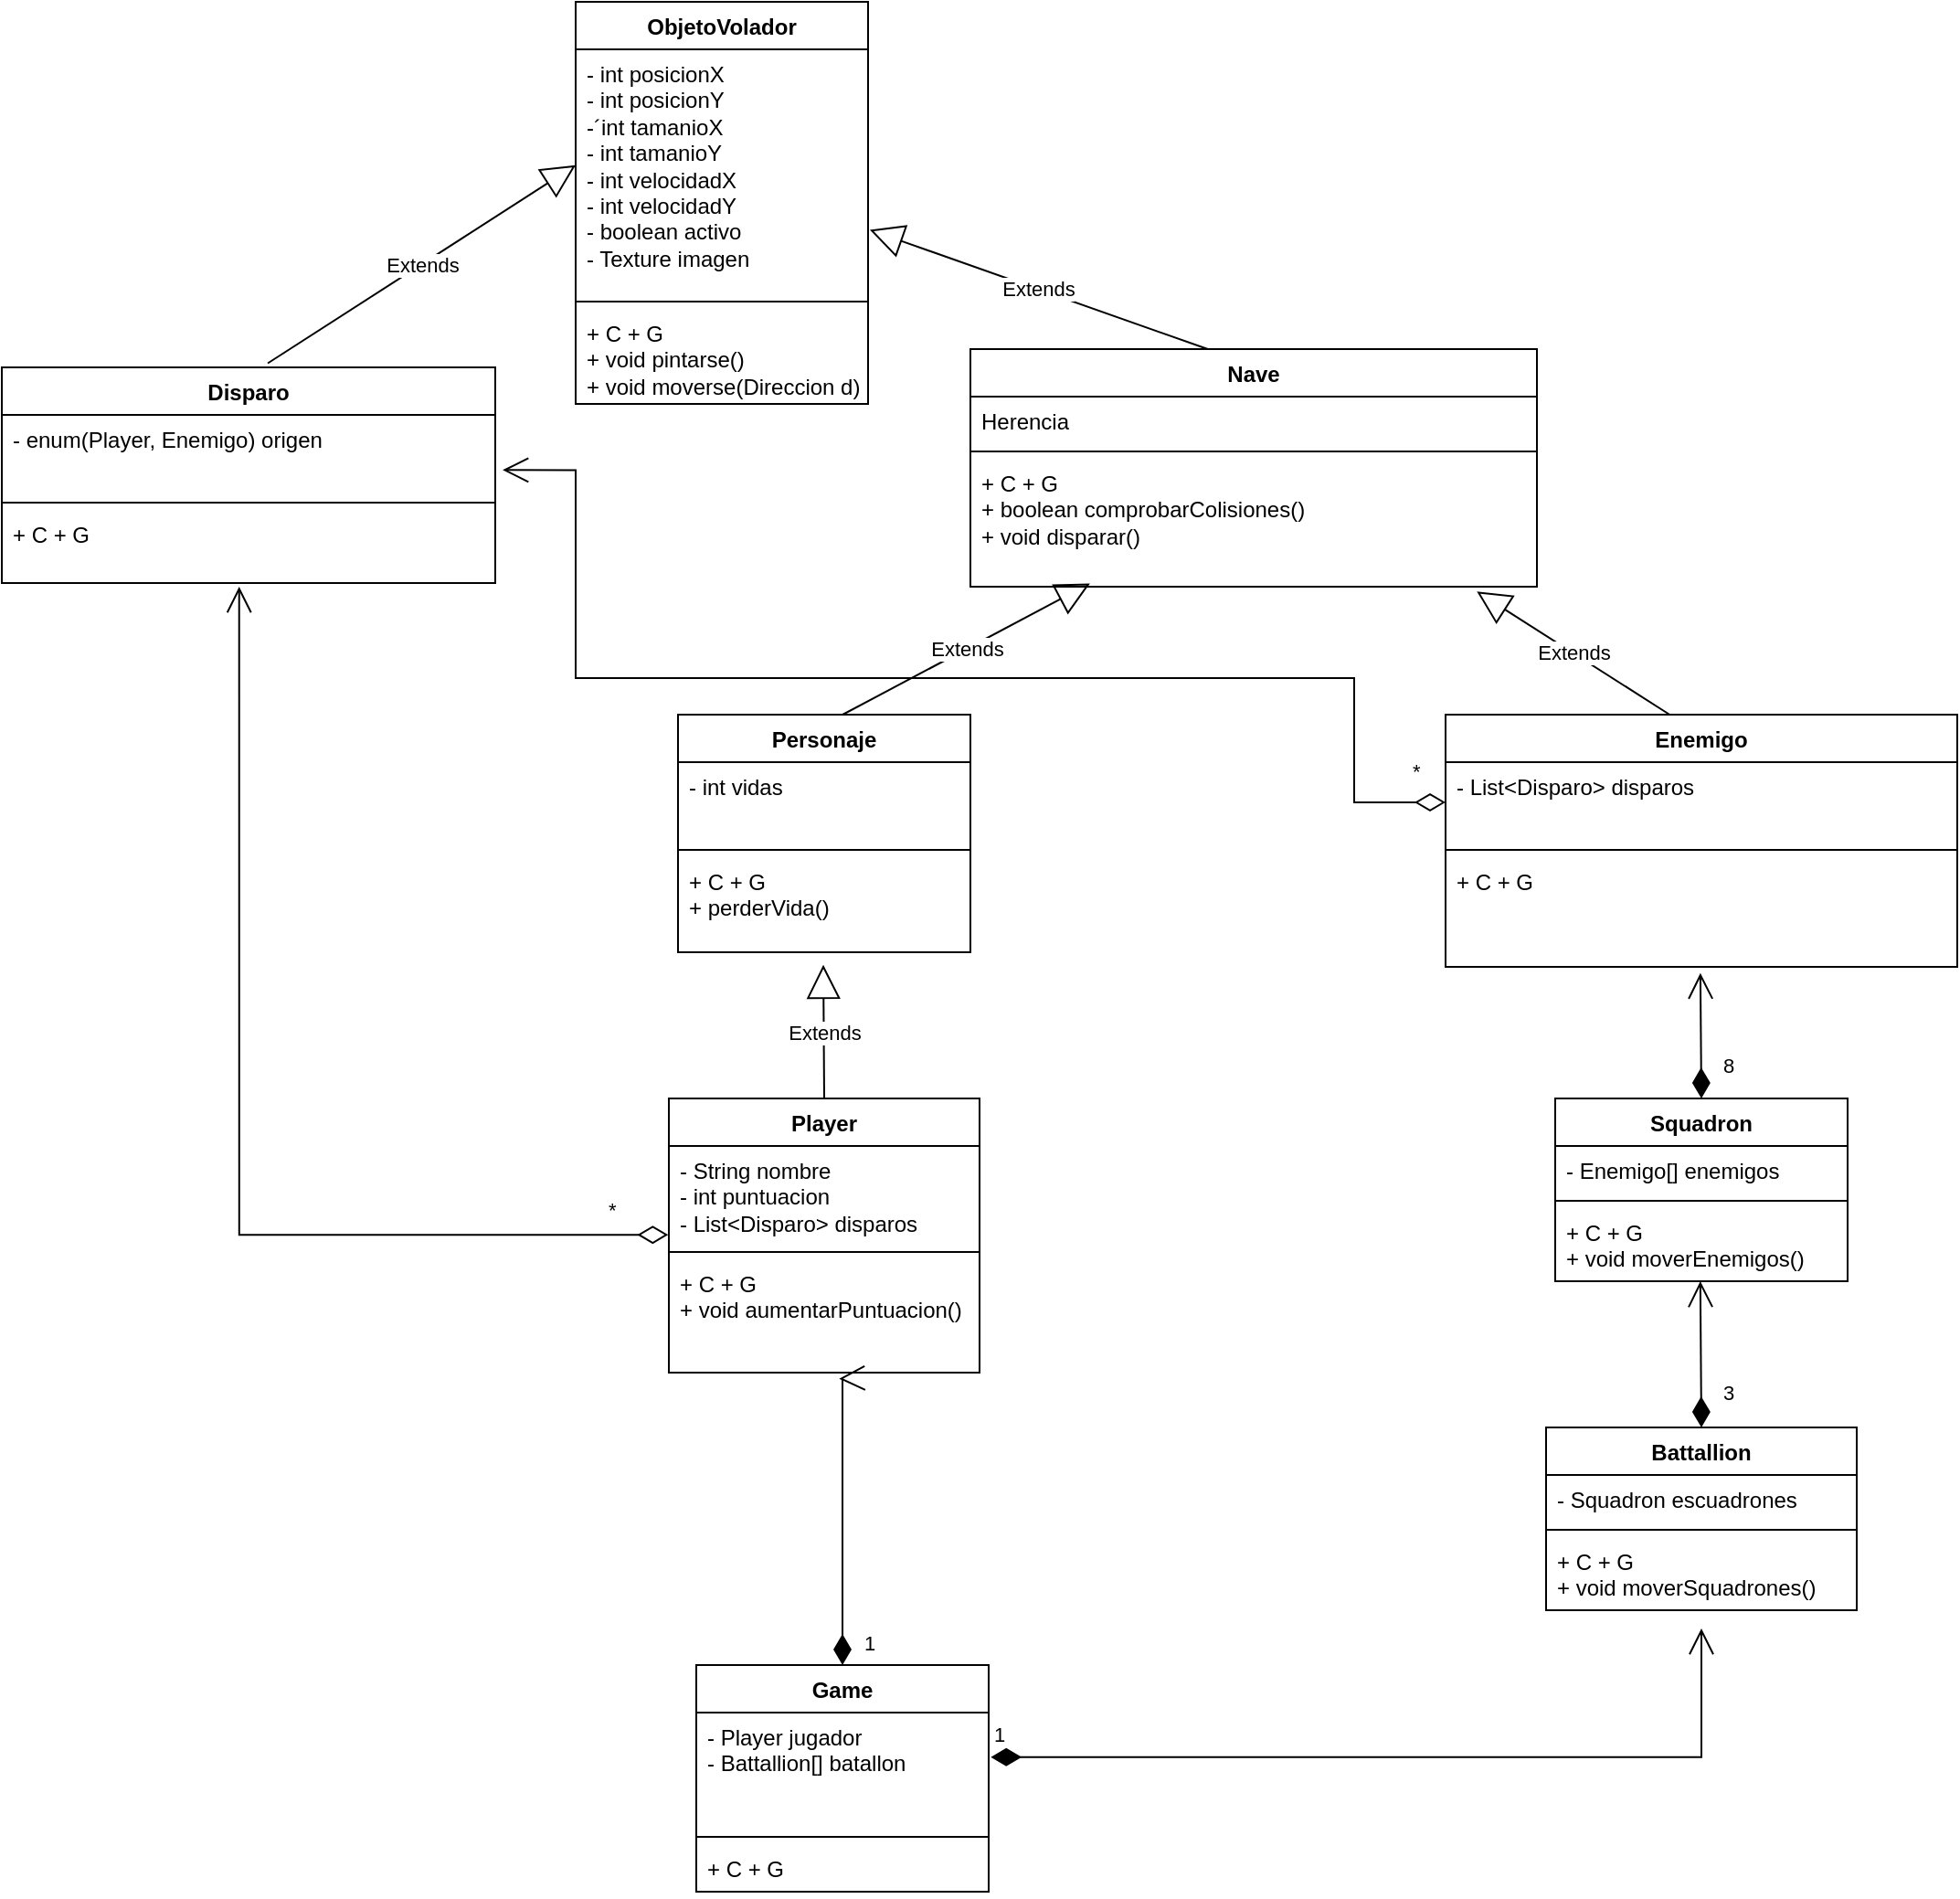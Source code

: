 <mxfile version="26.1.1">
  <diagram name="Página-1" id="cUsX9iL3JvTQ3TD-FhvS">
    <mxGraphModel dx="1050" dy="565" grid="1" gridSize="10" guides="1" tooltips="1" connect="1" arrows="1" fold="1" page="1" pageScale="1" pageWidth="827" pageHeight="1169" math="0" shadow="0">
      <root>
        <mxCell id="0" />
        <mxCell id="1" parent="0" />
        <mxCell id="MhlGK43lARG4HOBcBMDW-1" value="ObjetoVolador" style="swimlane;fontStyle=1;align=center;verticalAlign=top;childLayout=stackLayout;horizontal=1;startSize=26;horizontalStack=0;resizeParent=1;resizeParentMax=0;resizeLast=0;collapsible=1;marginBottom=0;whiteSpace=wrap;html=1;" parent="1" vertex="1">
          <mxGeometry x="334" y="40" width="160" height="220" as="geometry" />
        </mxCell>
        <mxCell id="MhlGK43lARG4HOBcBMDW-2" value="- int posicionX&lt;div&gt;- int posicionY&lt;/div&gt;&lt;div&gt;-´int tamanioX&lt;/div&gt;&lt;div&gt;- int tamanioY&lt;/div&gt;&lt;div&gt;- int velocidadX&lt;/div&gt;&lt;div&gt;- int velocidadY&lt;/div&gt;&lt;div&gt;- boolean activo&lt;/div&gt;&lt;div&gt;- Texture imagen&lt;/div&gt;" style="text;strokeColor=none;fillColor=none;align=left;verticalAlign=top;spacingLeft=4;spacingRight=4;overflow=hidden;rotatable=0;points=[[0,0.5],[1,0.5]];portConstraint=eastwest;whiteSpace=wrap;html=1;" parent="MhlGK43lARG4HOBcBMDW-1" vertex="1">
          <mxGeometry y="26" width="160" height="134" as="geometry" />
        </mxCell>
        <mxCell id="MhlGK43lARG4HOBcBMDW-3" value="" style="line;strokeWidth=1;fillColor=none;align=left;verticalAlign=middle;spacingTop=-1;spacingLeft=3;spacingRight=3;rotatable=0;labelPosition=right;points=[];portConstraint=eastwest;strokeColor=inherit;" parent="MhlGK43lARG4HOBcBMDW-1" vertex="1">
          <mxGeometry y="160" width="160" height="8" as="geometry" />
        </mxCell>
        <mxCell id="MhlGK43lARG4HOBcBMDW-4" value="+ C + G&lt;div&gt;+ void pintarse()&lt;/div&gt;&lt;div&gt;+ void moverse(Direccion d)&lt;/div&gt;" style="text;strokeColor=none;fillColor=none;align=left;verticalAlign=top;spacingLeft=4;spacingRight=4;overflow=hidden;rotatable=0;points=[[0,0.5],[1,0.5]];portConstraint=eastwest;whiteSpace=wrap;html=1;" parent="MhlGK43lARG4HOBcBMDW-1" vertex="1">
          <mxGeometry y="168" width="160" height="52" as="geometry" />
        </mxCell>
        <mxCell id="MhlGK43lARG4HOBcBMDW-5" value="Disparo" style="swimlane;fontStyle=1;align=center;verticalAlign=top;childLayout=stackLayout;horizontal=1;startSize=26;horizontalStack=0;resizeParent=1;resizeParentMax=0;resizeLast=0;collapsible=1;marginBottom=0;whiteSpace=wrap;html=1;" parent="1" vertex="1">
          <mxGeometry x="20" y="240" width="270" height="118" as="geometry" />
        </mxCell>
        <mxCell id="MhlGK43lARG4HOBcBMDW-6" value="&lt;div&gt;- enum(Player, Enemigo) origen&lt;/div&gt;" style="text;strokeColor=none;fillColor=none;align=left;verticalAlign=top;spacingLeft=4;spacingRight=4;overflow=hidden;rotatable=0;points=[[0,0.5],[1,0.5]];portConstraint=eastwest;whiteSpace=wrap;html=1;" parent="MhlGK43lARG4HOBcBMDW-5" vertex="1">
          <mxGeometry y="26" width="270" height="44" as="geometry" />
        </mxCell>
        <mxCell id="MhlGK43lARG4HOBcBMDW-7" value="" style="line;strokeWidth=1;fillColor=none;align=left;verticalAlign=middle;spacingTop=-1;spacingLeft=3;spacingRight=3;rotatable=0;labelPosition=right;points=[];portConstraint=eastwest;strokeColor=inherit;" parent="MhlGK43lARG4HOBcBMDW-5" vertex="1">
          <mxGeometry y="70" width="270" height="8" as="geometry" />
        </mxCell>
        <mxCell id="MhlGK43lARG4HOBcBMDW-8" value="+ C + G" style="text;strokeColor=none;fillColor=none;align=left;verticalAlign=top;spacingLeft=4;spacingRight=4;overflow=hidden;rotatable=0;points=[[0,0.5],[1,0.5]];portConstraint=eastwest;whiteSpace=wrap;html=1;" parent="MhlGK43lARG4HOBcBMDW-5" vertex="1">
          <mxGeometry y="78" width="270" height="40" as="geometry" />
        </mxCell>
        <mxCell id="MhlGK43lARG4HOBcBMDW-9" value="Nave" style="swimlane;fontStyle=1;align=center;verticalAlign=top;childLayout=stackLayout;horizontal=1;startSize=26;horizontalStack=0;resizeParent=1;resizeParentMax=0;resizeLast=0;collapsible=1;marginBottom=0;whiteSpace=wrap;html=1;" parent="1" vertex="1">
          <mxGeometry x="550" y="230" width="310" height="130" as="geometry" />
        </mxCell>
        <mxCell id="MhlGK43lARG4HOBcBMDW-10" value="Herencia" style="text;strokeColor=none;fillColor=none;align=left;verticalAlign=top;spacingLeft=4;spacingRight=4;overflow=hidden;rotatable=0;points=[[0,0.5],[1,0.5]];portConstraint=eastwest;whiteSpace=wrap;html=1;" parent="MhlGK43lARG4HOBcBMDW-9" vertex="1">
          <mxGeometry y="26" width="310" height="26" as="geometry" />
        </mxCell>
        <mxCell id="MhlGK43lARG4HOBcBMDW-11" value="" style="line;strokeWidth=1;fillColor=none;align=left;verticalAlign=middle;spacingTop=-1;spacingLeft=3;spacingRight=3;rotatable=0;labelPosition=right;points=[];portConstraint=eastwest;strokeColor=inherit;" parent="MhlGK43lARG4HOBcBMDW-9" vertex="1">
          <mxGeometry y="52" width="310" height="8" as="geometry" />
        </mxCell>
        <mxCell id="MhlGK43lARG4HOBcBMDW-12" value="+ C + G&lt;div&gt;&lt;span style=&quot;background-color: transparent; color: light-dark(rgb(0, 0, 0), rgb(255, 255, 255));&quot;&gt;+ boolean comprobarColisiones()&lt;/span&gt;&lt;div&gt;+ void disparar()&lt;/div&gt;&lt;/div&gt;" style="text;strokeColor=none;fillColor=none;align=left;verticalAlign=top;spacingLeft=4;spacingRight=4;overflow=hidden;rotatable=0;points=[[0,0.5],[1,0.5]];portConstraint=eastwest;whiteSpace=wrap;html=1;" parent="MhlGK43lARG4HOBcBMDW-9" vertex="1">
          <mxGeometry y="60" width="310" height="70" as="geometry" />
        </mxCell>
        <mxCell id="MhlGK43lARG4HOBcBMDW-13" value="Personaje" style="swimlane;fontStyle=1;align=center;verticalAlign=top;childLayout=stackLayout;horizontal=1;startSize=26;horizontalStack=0;resizeParent=1;resizeParentMax=0;resizeLast=0;collapsible=1;marginBottom=0;whiteSpace=wrap;html=1;" parent="1" vertex="1">
          <mxGeometry x="390" y="430" width="160" height="130" as="geometry" />
        </mxCell>
        <mxCell id="MhlGK43lARG4HOBcBMDW-14" value="&lt;div&gt;- int vidas&lt;/div&gt;" style="text;strokeColor=none;fillColor=none;align=left;verticalAlign=top;spacingLeft=4;spacingRight=4;overflow=hidden;rotatable=0;points=[[0,0.5],[1,0.5]];portConstraint=eastwest;whiteSpace=wrap;html=1;" parent="MhlGK43lARG4HOBcBMDW-13" vertex="1">
          <mxGeometry y="26" width="160" height="44" as="geometry" />
        </mxCell>
        <mxCell id="MhlGK43lARG4HOBcBMDW-15" value="" style="line;strokeWidth=1;fillColor=none;align=left;verticalAlign=middle;spacingTop=-1;spacingLeft=3;spacingRight=3;rotatable=0;labelPosition=right;points=[];portConstraint=eastwest;strokeColor=inherit;" parent="MhlGK43lARG4HOBcBMDW-13" vertex="1">
          <mxGeometry y="70" width="160" height="8" as="geometry" />
        </mxCell>
        <mxCell id="MhlGK43lARG4HOBcBMDW-16" value="+ C + G&lt;div&gt;+ perderVida()&lt;/div&gt;" style="text;strokeColor=none;fillColor=none;align=left;verticalAlign=top;spacingLeft=4;spacingRight=4;overflow=hidden;rotatable=0;points=[[0,0.5],[1,0.5]];portConstraint=eastwest;whiteSpace=wrap;html=1;" parent="MhlGK43lARG4HOBcBMDW-13" vertex="1">
          <mxGeometry y="78" width="160" height="52" as="geometry" />
        </mxCell>
        <mxCell id="MhlGK43lARG4HOBcBMDW-17" value="Player" style="swimlane;fontStyle=1;align=center;verticalAlign=top;childLayout=stackLayout;horizontal=1;startSize=26;horizontalStack=0;resizeParent=1;resizeParentMax=0;resizeLast=0;collapsible=1;marginBottom=0;whiteSpace=wrap;html=1;" parent="1" vertex="1">
          <mxGeometry x="385" y="640" width="170" height="150" as="geometry" />
        </mxCell>
        <mxCell id="MhlGK43lARG4HOBcBMDW-18" value="&lt;div&gt;&lt;span style=&quot;background-color: transparent; color: light-dark(rgb(0, 0, 0), rgb(255, 255, 255));&quot;&gt;- String nombre&lt;/span&gt;&lt;/div&gt;&lt;div&gt;- int puntuacion&lt;/div&gt;&lt;div&gt;- List&amp;lt;Disparo&amp;gt; disparos&lt;/div&gt;" style="text;strokeColor=none;fillColor=none;align=left;verticalAlign=top;spacingLeft=4;spacingRight=4;overflow=hidden;rotatable=0;points=[[0,0.5],[1,0.5]];portConstraint=eastwest;whiteSpace=wrap;html=1;" parent="MhlGK43lARG4HOBcBMDW-17" vertex="1">
          <mxGeometry y="26" width="170" height="54" as="geometry" />
        </mxCell>
        <mxCell id="MhlGK43lARG4HOBcBMDW-19" value="" style="line;strokeWidth=1;fillColor=none;align=left;verticalAlign=middle;spacingTop=-1;spacingLeft=3;spacingRight=3;rotatable=0;labelPosition=right;points=[];portConstraint=eastwest;strokeColor=inherit;" parent="MhlGK43lARG4HOBcBMDW-17" vertex="1">
          <mxGeometry y="80" width="170" height="8" as="geometry" />
        </mxCell>
        <mxCell id="MhlGK43lARG4HOBcBMDW-20" value="+ C + G&lt;div&gt;+ void aumentarPuntuacion()&lt;/div&gt;" style="text;strokeColor=none;fillColor=none;align=left;verticalAlign=top;spacingLeft=4;spacingRight=4;overflow=hidden;rotatable=0;points=[[0,0.5],[1,0.5]];portConstraint=eastwest;whiteSpace=wrap;html=1;" parent="MhlGK43lARG4HOBcBMDW-17" vertex="1">
          <mxGeometry y="88" width="170" height="62" as="geometry" />
        </mxCell>
        <mxCell id="MhlGK43lARG4HOBcBMDW-21" value="Enemigo" style="swimlane;fontStyle=1;align=center;verticalAlign=top;childLayout=stackLayout;horizontal=1;startSize=26;horizontalStack=0;resizeParent=1;resizeParentMax=0;resizeLast=0;collapsible=1;marginBottom=0;whiteSpace=wrap;html=1;" parent="1" vertex="1">
          <mxGeometry x="810" y="430" width="280" height="138" as="geometry" />
        </mxCell>
        <mxCell id="MhlGK43lARG4HOBcBMDW-22" value="- List&amp;lt;Disparo&amp;gt; disparos" style="text;strokeColor=none;fillColor=none;align=left;verticalAlign=top;spacingLeft=4;spacingRight=4;overflow=hidden;rotatable=0;points=[[0,0.5],[1,0.5]];portConstraint=eastwest;whiteSpace=wrap;html=1;" parent="MhlGK43lARG4HOBcBMDW-21" vertex="1">
          <mxGeometry y="26" width="280" height="44" as="geometry" />
        </mxCell>
        <mxCell id="MhlGK43lARG4HOBcBMDW-23" value="" style="line;strokeWidth=1;fillColor=none;align=left;verticalAlign=middle;spacingTop=-1;spacingLeft=3;spacingRight=3;rotatable=0;labelPosition=right;points=[];portConstraint=eastwest;strokeColor=inherit;" parent="MhlGK43lARG4HOBcBMDW-21" vertex="1">
          <mxGeometry y="70" width="280" height="8" as="geometry" />
        </mxCell>
        <mxCell id="MhlGK43lARG4HOBcBMDW-24" value="+ C + G&lt;div&gt;&lt;br&gt;&lt;/div&gt;" style="text;strokeColor=none;fillColor=none;align=left;verticalAlign=top;spacingLeft=4;spacingRight=4;overflow=hidden;rotatable=0;points=[[0,0.5],[1,0.5]];portConstraint=eastwest;whiteSpace=wrap;html=1;" parent="MhlGK43lARG4HOBcBMDW-21" vertex="1">
          <mxGeometry y="78" width="280" height="60" as="geometry" />
        </mxCell>
        <mxCell id="MhlGK43lARG4HOBcBMDW-25" value="Extends" style="endArrow=block;endSize=16;endFill=0;html=1;rounded=0;exitX=0.539;exitY=-0.019;exitDx=0;exitDy=0;exitPerimeter=0;" parent="1" source="MhlGK43lARG4HOBcBMDW-5" edge="1">
          <mxGeometry width="160" relative="1" as="geometry">
            <mxPoint x="174" y="129.41" as="sourcePoint" />
            <mxPoint x="334" y="129.41" as="targetPoint" />
          </mxGeometry>
        </mxCell>
        <mxCell id="MhlGK43lARG4HOBcBMDW-26" value="Extends" style="endArrow=block;endSize=16;endFill=0;html=1;rounded=0;entryX=1.006;entryY=0.737;entryDx=0;entryDy=0;entryPerimeter=0;exitX=0.419;exitY=0;exitDx=0;exitDy=0;exitPerimeter=0;" parent="1" source="MhlGK43lARG4HOBcBMDW-9" target="MhlGK43lARG4HOBcBMDW-2" edge="1">
          <mxGeometry width="160" relative="1" as="geometry">
            <mxPoint x="590" y="180" as="sourcePoint" />
            <mxPoint x="750" y="180" as="targetPoint" />
          </mxGeometry>
        </mxCell>
        <mxCell id="MhlGK43lARG4HOBcBMDW-27" value="Extends" style="endArrow=block;endSize=16;endFill=0;html=1;rounded=0;entryX=0.211;entryY=0.975;entryDx=0;entryDy=0;entryPerimeter=0;exitX=0.563;exitY=0;exitDx=0;exitDy=0;exitPerimeter=0;" parent="1" source="MhlGK43lARG4HOBcBMDW-13" target="MhlGK43lARG4HOBcBMDW-12" edge="1">
          <mxGeometry width="160" relative="1" as="geometry">
            <mxPoint x="400" y="390" as="sourcePoint" />
            <mxPoint x="560" y="390" as="targetPoint" />
          </mxGeometry>
        </mxCell>
        <mxCell id="MhlGK43lARG4HOBcBMDW-28" value="Extends" style="endArrow=block;endSize=16;endFill=0;html=1;rounded=0;entryX=0.497;entryY=1.133;entryDx=0;entryDy=0;entryPerimeter=0;exitX=0.5;exitY=0;exitDx=0;exitDy=0;" parent="1" source="MhlGK43lARG4HOBcBMDW-17" target="MhlGK43lARG4HOBcBMDW-16" edge="1">
          <mxGeometry width="160" relative="1" as="geometry">
            <mxPoint x="360" y="560" as="sourcePoint" />
            <mxPoint x="520" y="560" as="targetPoint" />
          </mxGeometry>
        </mxCell>
        <mxCell id="MhlGK43lARG4HOBcBMDW-29" value="Extends" style="endArrow=block;endSize=16;endFill=0;html=1;rounded=0;entryX=0.894;entryY=1.038;entryDx=0;entryDy=0;entryPerimeter=0;exitX=0.438;exitY=0;exitDx=0;exitDy=0;exitPerimeter=0;" parent="1" source="MhlGK43lARG4HOBcBMDW-21" target="MhlGK43lARG4HOBcBMDW-12" edge="1">
          <mxGeometry width="160" relative="1" as="geometry">
            <mxPoint x="800" y="390" as="sourcePoint" />
            <mxPoint x="960" y="390" as="targetPoint" />
          </mxGeometry>
        </mxCell>
        <mxCell id="MhlGK43lARG4HOBcBMDW-31" value="Squadron" style="swimlane;fontStyle=1;align=center;verticalAlign=top;childLayout=stackLayout;horizontal=1;startSize=26;horizontalStack=0;resizeParent=1;resizeParentMax=0;resizeLast=0;collapsible=1;marginBottom=0;whiteSpace=wrap;html=1;" parent="1" vertex="1">
          <mxGeometry x="870" y="640" width="160" height="100" as="geometry" />
        </mxCell>
        <mxCell id="MhlGK43lARG4HOBcBMDW-32" value="- Enemigo[] enemigos" style="text;strokeColor=none;fillColor=none;align=left;verticalAlign=top;spacingLeft=4;spacingRight=4;overflow=hidden;rotatable=0;points=[[0,0.5],[1,0.5]];portConstraint=eastwest;whiteSpace=wrap;html=1;" parent="MhlGK43lARG4HOBcBMDW-31" vertex="1">
          <mxGeometry y="26" width="160" height="26" as="geometry" />
        </mxCell>
        <mxCell id="MhlGK43lARG4HOBcBMDW-33" value="" style="line;strokeWidth=1;fillColor=none;align=left;verticalAlign=middle;spacingTop=-1;spacingLeft=3;spacingRight=3;rotatable=0;labelPosition=right;points=[];portConstraint=eastwest;strokeColor=inherit;" parent="MhlGK43lARG4HOBcBMDW-31" vertex="1">
          <mxGeometry y="52" width="160" height="8" as="geometry" />
        </mxCell>
        <mxCell id="MhlGK43lARG4HOBcBMDW-34" value="+ C + G&lt;div&gt;+ void moverEnemigos()&lt;/div&gt;" style="text;strokeColor=none;fillColor=none;align=left;verticalAlign=top;spacingLeft=4;spacingRight=4;overflow=hidden;rotatable=0;points=[[0,0.5],[1,0.5]];portConstraint=eastwest;whiteSpace=wrap;html=1;" parent="MhlGK43lARG4HOBcBMDW-31" vertex="1">
          <mxGeometry y="60" width="160" height="40" as="geometry" />
        </mxCell>
        <mxCell id="MhlGK43lARG4HOBcBMDW-38" value="8" style="endArrow=open;html=1;endSize=12;startArrow=diamondThin;startSize=14;startFill=1;align=left;verticalAlign=bottom;rounded=0;entryX=0.498;entryY=1.056;entryDx=0;entryDy=0;entryPerimeter=0;exitX=0.5;exitY=0;exitDx=0;exitDy=0;" parent="1" source="MhlGK43lARG4HOBcBMDW-31" target="MhlGK43lARG4HOBcBMDW-24" edge="1">
          <mxGeometry x="-0.771" y="-10" relative="1" as="geometry">
            <mxPoint x="600" y="600" as="sourcePoint" />
            <mxPoint x="760" y="600" as="targetPoint" />
            <mxPoint y="-1" as="offset" />
          </mxGeometry>
        </mxCell>
        <mxCell id="MhlGK43lARG4HOBcBMDW-40" value="Battallion" style="swimlane;fontStyle=1;align=center;verticalAlign=top;childLayout=stackLayout;horizontal=1;startSize=26;horizontalStack=0;resizeParent=1;resizeParentMax=0;resizeLast=0;collapsible=1;marginBottom=0;whiteSpace=wrap;html=1;" parent="1" vertex="1">
          <mxGeometry x="865" y="820" width="170" height="100" as="geometry" />
        </mxCell>
        <mxCell id="MhlGK43lARG4HOBcBMDW-41" value="- Squadron escuadrones" style="text;strokeColor=none;fillColor=none;align=left;verticalAlign=top;spacingLeft=4;spacingRight=4;overflow=hidden;rotatable=0;points=[[0,0.5],[1,0.5]];portConstraint=eastwest;whiteSpace=wrap;html=1;" parent="MhlGK43lARG4HOBcBMDW-40" vertex="1">
          <mxGeometry y="26" width="170" height="26" as="geometry" />
        </mxCell>
        <mxCell id="MhlGK43lARG4HOBcBMDW-42" value="" style="line;strokeWidth=1;fillColor=none;align=left;verticalAlign=middle;spacingTop=-1;spacingLeft=3;spacingRight=3;rotatable=0;labelPosition=right;points=[];portConstraint=eastwest;strokeColor=inherit;" parent="MhlGK43lARG4HOBcBMDW-40" vertex="1">
          <mxGeometry y="52" width="170" height="8" as="geometry" />
        </mxCell>
        <mxCell id="MhlGK43lARG4HOBcBMDW-43" value="+ C + G&lt;div&gt;+ void moverSquadrones()&lt;/div&gt;" style="text;strokeColor=none;fillColor=none;align=left;verticalAlign=top;spacingLeft=4;spacingRight=4;overflow=hidden;rotatable=0;points=[[0,0.5],[1,0.5]];portConstraint=eastwest;whiteSpace=wrap;html=1;" parent="MhlGK43lARG4HOBcBMDW-40" vertex="1">
          <mxGeometry y="60" width="170" height="40" as="geometry" />
        </mxCell>
        <mxCell id="MhlGK43lARG4HOBcBMDW-44" value="3" style="endArrow=open;html=1;endSize=12;startArrow=diamondThin;startSize=14;startFill=1;align=left;verticalAlign=bottom;rounded=0;entryX=0.498;entryY=1.056;entryDx=0;entryDy=0;entryPerimeter=0;exitX=0.5;exitY=0;exitDx=0;exitDy=0;" parent="1" source="MhlGK43lARG4HOBcBMDW-40" edge="1">
          <mxGeometry x="-0.771" y="-10" relative="1" as="geometry">
            <mxPoint x="949" y="810" as="sourcePoint" />
            <mxPoint x="949.41" y="740" as="targetPoint" />
            <mxPoint y="-1" as="offset" />
          </mxGeometry>
        </mxCell>
        <mxCell id="MhlGK43lARG4HOBcBMDW-49" value="1" style="endArrow=open;html=1;endSize=12;startArrow=diamondThin;startSize=14;startFill=1;edgeStyle=orthogonalEdgeStyle;align=left;verticalAlign=bottom;rounded=0;exitX=0.5;exitY=0;exitDx=0;exitDy=0;entryX=0.548;entryY=1.054;entryDx=0;entryDy=0;entryPerimeter=0;" parent="1" source="MhlGK43lARG4HOBcBMDW-52" target="MhlGK43lARG4HOBcBMDW-20" edge="1">
          <mxGeometry x="-0.941" y="-10" relative="1" as="geometry">
            <mxPoint x="480" y="950" as="sourcePoint" />
            <mxPoint x="480" y="800" as="targetPoint" />
            <Array as="points">
              <mxPoint x="480" y="793" />
            </Array>
            <mxPoint y="1" as="offset" />
          </mxGeometry>
        </mxCell>
        <mxCell id="MhlGK43lARG4HOBcBMDW-50" value="1" style="endArrow=open;html=1;endSize=12;startArrow=diamondThin;startSize=14;startFill=1;edgeStyle=orthogonalEdgeStyle;align=left;verticalAlign=bottom;rounded=0;entryX=0.5;entryY=1.25;entryDx=0;entryDy=0;entryPerimeter=0;exitX=1.007;exitY=0.381;exitDx=0;exitDy=0;exitPerimeter=0;" parent="1" source="MhlGK43lARG4HOBcBMDW-53" target="MhlGK43lARG4HOBcBMDW-43" edge="1">
          <mxGeometry x="-1" y="3" relative="1" as="geometry">
            <mxPoint x="550" y="1000" as="sourcePoint" />
            <mxPoint x="720" y="1000" as="targetPoint" />
            <Array as="points">
              <mxPoint x="950" y="1000" />
            </Array>
          </mxGeometry>
        </mxCell>
        <mxCell id="MhlGK43lARG4HOBcBMDW-52" value="Game" style="swimlane;fontStyle=1;align=center;verticalAlign=top;childLayout=stackLayout;horizontal=1;startSize=26;horizontalStack=0;resizeParent=1;resizeParentMax=0;resizeLast=0;collapsible=1;marginBottom=0;whiteSpace=wrap;html=1;" parent="1" vertex="1">
          <mxGeometry x="400" y="950" width="160" height="124" as="geometry" />
        </mxCell>
        <mxCell id="MhlGK43lARG4HOBcBMDW-53" value="- Player jugador&lt;div&gt;- Battallion[] batallon&lt;/div&gt;" style="text;strokeColor=none;fillColor=none;align=left;verticalAlign=top;spacingLeft=4;spacingRight=4;overflow=hidden;rotatable=0;points=[[0,0.5],[1,0.5]];portConstraint=eastwest;whiteSpace=wrap;html=1;" parent="MhlGK43lARG4HOBcBMDW-52" vertex="1">
          <mxGeometry y="26" width="160" height="64" as="geometry" />
        </mxCell>
        <mxCell id="MhlGK43lARG4HOBcBMDW-54" value="" style="line;strokeWidth=1;fillColor=none;align=left;verticalAlign=middle;spacingTop=-1;spacingLeft=3;spacingRight=3;rotatable=0;labelPosition=right;points=[];portConstraint=eastwest;strokeColor=inherit;" parent="MhlGK43lARG4HOBcBMDW-52" vertex="1">
          <mxGeometry y="90" width="160" height="8" as="geometry" />
        </mxCell>
        <mxCell id="MhlGK43lARG4HOBcBMDW-55" value="+ C + G" style="text;strokeColor=none;fillColor=none;align=left;verticalAlign=top;spacingLeft=4;spacingRight=4;overflow=hidden;rotatable=0;points=[[0,0.5],[1,0.5]];portConstraint=eastwest;whiteSpace=wrap;html=1;" parent="MhlGK43lARG4HOBcBMDW-52" vertex="1">
          <mxGeometry y="98" width="160" height="26" as="geometry" />
        </mxCell>
        <mxCell id="jQZLwSRg-lKbbUjvr_hu-1" value="*" style="endArrow=open;html=1;endSize=12;startArrow=diamondThin;startSize=14;startFill=0;edgeStyle=orthogonalEdgeStyle;align=left;verticalAlign=bottom;rounded=0;entryX=0.481;entryY=1.05;entryDx=0;entryDy=0;entryPerimeter=0;exitX=-0.002;exitY=0.9;exitDx=0;exitDy=0;exitPerimeter=0;" parent="1" source="MhlGK43lARG4HOBcBMDW-18" target="MhlGK43lARG4HOBcBMDW-8" edge="1">
          <mxGeometry x="-0.882" y="-5" relative="1" as="geometry">
            <mxPoint x="110" y="470" as="sourcePoint" />
            <mxPoint x="270" y="470" as="targetPoint" />
            <Array as="points">
              <mxPoint x="150" y="715" />
            </Array>
            <mxPoint as="offset" />
          </mxGeometry>
        </mxCell>
        <mxCell id="jQZLwSRg-lKbbUjvr_hu-2" value="*" style="endArrow=open;html=1;endSize=12;startArrow=diamondThin;startSize=14;startFill=0;edgeStyle=orthogonalEdgeStyle;align=left;verticalAlign=bottom;rounded=0;entryX=1.015;entryY=0.686;entryDx=0;entryDy=0;entryPerimeter=0;exitX=0;exitY=0.5;exitDx=0;exitDy=0;" parent="1" source="MhlGK43lARG4HOBcBMDW-22" target="MhlGK43lARG4HOBcBMDW-6" edge="1">
          <mxGeometry x="-0.943" y="-8" relative="1" as="geometry">
            <mxPoint x="569" y="625" as="sourcePoint" />
            <mxPoint x="334" y="270" as="targetPoint" />
            <Array as="points">
              <mxPoint x="760" y="478" />
              <mxPoint x="760" y="410" />
              <mxPoint x="334" y="410" />
              <mxPoint x="334" y="296" />
            </Array>
            <mxPoint as="offset" />
          </mxGeometry>
        </mxCell>
      </root>
    </mxGraphModel>
  </diagram>
</mxfile>
